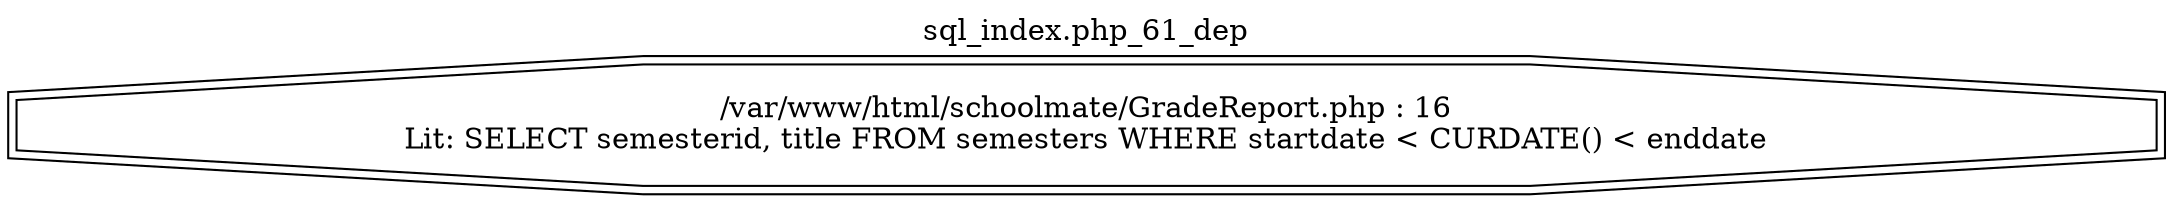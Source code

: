 digraph cfg {
  label="sql_index.php_61_dep";
  labelloc=t;
  n1 [shape=doubleoctagon, label="/var/www/html/schoolmate/GradeReport.php : 16\nLit: SELECT semesterid, title FROM semesters WHERE startdate < CURDATE() < enddate\n"];
}
